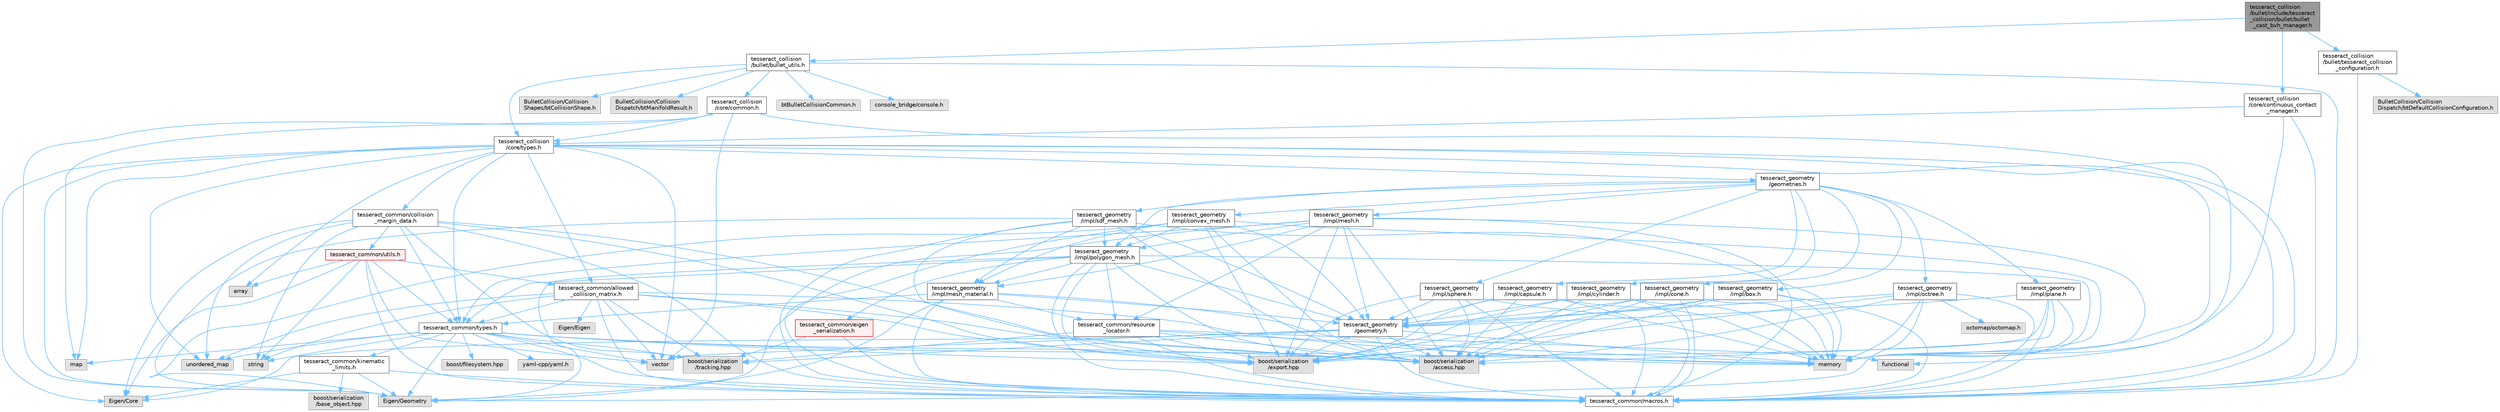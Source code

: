 digraph "tesseract_collision/bullet/include/tesseract_collision/bullet/bullet_cast_bvh_manager.h"
{
 // LATEX_PDF_SIZE
  bgcolor="transparent";
  edge [fontname=Helvetica,fontsize=10,labelfontname=Helvetica,labelfontsize=10];
  node [fontname=Helvetica,fontsize=10,shape=box,height=0.2,width=0.4];
  Node1 [label="tesseract_collision\l/bullet/include/tesseract\l_collision/bullet/bullet\l_cast_bvh_manager.h",height=0.2,width=0.4,color="gray40", fillcolor="grey60", style="filled", fontcolor="black",tooltip="Tesseract ROS Bullet cast(continuous) BVH collision manager."];
  Node1 -> Node2 [color="steelblue1",style="solid"];
  Node2 [label="tesseract_collision\l/bullet/bullet_utils.h",height=0.2,width=0.4,color="grey40", fillcolor="white", style="filled",URL="$d6/d91/bullet__utils_8h.html",tooltip="Tesseract ROS Bullet environment utility function."];
  Node2 -> Node3 [color="steelblue1",style="solid"];
  Node3 [label="tesseract_common/macros.h",height=0.2,width=0.4,color="grey40", fillcolor="white", style="filled",URL="$de/d3c/macros_8h.html",tooltip="Common Tesseract Macros."];
  Node2 -> Node4 [color="steelblue1",style="solid"];
  Node4 [label="BulletCollision/Collision\lShapes/btCollisionShape.h",height=0.2,width=0.4,color="grey60", fillcolor="#E0E0E0", style="filled",tooltip=" "];
  Node2 -> Node5 [color="steelblue1",style="solid"];
  Node5 [label="BulletCollision/Collision\lDispatch/btManifoldResult.h",height=0.2,width=0.4,color="grey60", fillcolor="#E0E0E0", style="filled",tooltip=" "];
  Node2 -> Node6 [color="steelblue1",style="solid"];
  Node6 [label="btBulletCollisionCommon.h",height=0.2,width=0.4,color="grey60", fillcolor="#E0E0E0", style="filled",tooltip=" "];
  Node2 -> Node7 [color="steelblue1",style="solid"];
  Node7 [label="console_bridge/console.h",height=0.2,width=0.4,color="grey60", fillcolor="#E0E0E0", style="filled",tooltip=" "];
  Node2 -> Node8 [color="steelblue1",style="solid"];
  Node8 [label="tesseract_collision\l/core/types.h",height=0.2,width=0.4,color="grey40", fillcolor="white", style="filled",URL="$d3/db3/tesseract__collision_2core_2include_2tesseract__collision_2core_2types_8h.html",tooltip="Tesseracts Collision Common Types."];
  Node8 -> Node3 [color="steelblue1",style="solid"];
  Node8 -> Node9 [color="steelblue1",style="solid"];
  Node9 [label="Eigen/Core",height=0.2,width=0.4,color="grey60", fillcolor="#E0E0E0", style="filled",tooltip=" "];
  Node8 -> Node10 [color="steelblue1",style="solid"];
  Node10 [label="Eigen/Geometry",height=0.2,width=0.4,color="grey60", fillcolor="#E0E0E0", style="filled",tooltip=" "];
  Node8 -> Node11 [color="steelblue1",style="solid"];
  Node11 [label="vector",height=0.2,width=0.4,color="grey60", fillcolor="#E0E0E0", style="filled",tooltip=" "];
  Node8 -> Node12 [color="steelblue1",style="solid"];
  Node12 [label="memory",height=0.2,width=0.4,color="grey60", fillcolor="#E0E0E0", style="filled",tooltip=" "];
  Node8 -> Node13 [color="steelblue1",style="solid"];
  Node13 [label="map",height=0.2,width=0.4,color="grey60", fillcolor="#E0E0E0", style="filled",tooltip=" "];
  Node8 -> Node14 [color="steelblue1",style="solid"];
  Node14 [label="array",height=0.2,width=0.4,color="grey60", fillcolor="#E0E0E0", style="filled",tooltip=" "];
  Node8 -> Node15 [color="steelblue1",style="solid"];
  Node15 [label="unordered_map",height=0.2,width=0.4,color="grey60", fillcolor="#E0E0E0", style="filled",tooltip=" "];
  Node8 -> Node16 [color="steelblue1",style="solid"];
  Node16 [label="functional",height=0.2,width=0.4,color="grey60", fillcolor="#E0E0E0", style="filled",tooltip=" "];
  Node8 -> Node17 [color="steelblue1",style="solid"];
  Node17 [label="tesseract_geometry\l/geometries.h",height=0.2,width=0.4,color="grey40", fillcolor="white", style="filled",URL="$d4/ddb/geometries_8h.html",tooltip="Tesseract Geometries."];
  Node17 -> Node18 [color="steelblue1",style="solid"];
  Node18 [label="tesseract_geometry\l/impl/box.h",height=0.2,width=0.4,color="grey40", fillcolor="white", style="filled",URL="$df/d9e/tesseract__geometry_2include_2tesseract__geometry_2impl_2box_8h.html",tooltip="Tesseract Box Geometry."];
  Node18 -> Node3 [color="steelblue1",style="solid"];
  Node18 -> Node19 [color="steelblue1",style="solid"];
  Node19 [label="boost/serialization\l/access.hpp",height=0.2,width=0.4,color="grey60", fillcolor="#E0E0E0", style="filled",tooltip=" "];
  Node18 -> Node20 [color="steelblue1",style="solid"];
  Node20 [label="boost/serialization\l/export.hpp",height=0.2,width=0.4,color="grey60", fillcolor="#E0E0E0", style="filled",tooltip=" "];
  Node18 -> Node12 [color="steelblue1",style="solid"];
  Node18 -> Node21 [color="steelblue1",style="solid"];
  Node21 [label="tesseract_geometry\l/geometry.h",height=0.2,width=0.4,color="grey40", fillcolor="white", style="filled",URL="$d0/da6/tesseract__geometry_2include_2tesseract__geometry_2geometry_8h.html",tooltip="Tesseract Geometries."];
  Node21 -> Node3 [color="steelblue1",style="solid"];
  Node21 -> Node19 [color="steelblue1",style="solid"];
  Node21 -> Node20 [color="steelblue1",style="solid"];
  Node21 -> Node12 [color="steelblue1",style="solid"];
  Node21 -> Node22 [color="steelblue1",style="solid"];
  Node22 [label="string",height=0.2,width=0.4,color="grey60", fillcolor="#E0E0E0", style="filled",tooltip=" "];
  Node21 -> Node11 [color="steelblue1",style="solid"];
  Node21 -> Node23 [color="steelblue1",style="solid"];
  Node23 [label="boost/serialization\l/tracking.hpp",height=0.2,width=0.4,color="grey60", fillcolor="#E0E0E0", style="filled",tooltip=" "];
  Node17 -> Node24 [color="steelblue1",style="solid"];
  Node24 [label="tesseract_geometry\l/impl/capsule.h",height=0.2,width=0.4,color="grey40", fillcolor="white", style="filled",URL="$d8/d2b/tesseract__geometry_2include_2tesseract__geometry_2impl_2capsule_8h.html",tooltip="Tesseract Capsule Geometry."];
  Node24 -> Node3 [color="steelblue1",style="solid"];
  Node24 -> Node19 [color="steelblue1",style="solid"];
  Node24 -> Node20 [color="steelblue1",style="solid"];
  Node24 -> Node12 [color="steelblue1",style="solid"];
  Node24 -> Node21 [color="steelblue1",style="solid"];
  Node17 -> Node25 [color="steelblue1",style="solid"];
  Node25 [label="tesseract_geometry\l/impl/cone.h",height=0.2,width=0.4,color="grey40", fillcolor="white", style="filled",URL="$dc/df2/tesseract__geometry_2include_2tesseract__geometry_2impl_2cone_8h.html",tooltip="Tesseract Cone Geometry."];
  Node25 -> Node3 [color="steelblue1",style="solid"];
  Node25 -> Node19 [color="steelblue1",style="solid"];
  Node25 -> Node20 [color="steelblue1",style="solid"];
  Node25 -> Node12 [color="steelblue1",style="solid"];
  Node25 -> Node21 [color="steelblue1",style="solid"];
  Node17 -> Node26 [color="steelblue1",style="solid"];
  Node26 [label="tesseract_geometry\l/impl/convex_mesh.h",height=0.2,width=0.4,color="grey40", fillcolor="white", style="filled",URL="$de/dd2/tesseract__geometry_2include_2tesseract__geometry_2impl_2convex__mesh_8h.html",tooltip="Tesseract Convex Mesh Geometry."];
  Node26 -> Node3 [color="steelblue1",style="solid"];
  Node26 -> Node19 [color="steelblue1",style="solid"];
  Node26 -> Node20 [color="steelblue1",style="solid"];
  Node26 -> Node10 [color="steelblue1",style="solid"];
  Node26 -> Node12 [color="steelblue1",style="solid"];
  Node26 -> Node21 [color="steelblue1",style="solid"];
  Node26 -> Node27 [color="steelblue1",style="solid"];
  Node27 [label="tesseract_geometry\l/impl/mesh_material.h",height=0.2,width=0.4,color="grey40", fillcolor="white", style="filled",URL="$df/d8e/mesh__material_8h.html",tooltip="Tesseract Mesh Material read from a mesh file."];
  Node27 -> Node3 [color="steelblue1",style="solid"];
  Node27 -> Node28 [color="steelblue1",style="solid"];
  Node28 [label="tesseract_common/resource\l_locator.h",height=0.2,width=0.4,color="grey40", fillcolor="white", style="filled",URL="$d3/d95/resource__locator_8h.html",tooltip="Locate and retrieve resource data."];
  Node28 -> Node3 [color="steelblue1",style="solid"];
  Node28 -> Node19 [color="steelblue1",style="solid"];
  Node28 -> Node16 [color="steelblue1",style="solid"];
  Node28 -> Node12 [color="steelblue1",style="solid"];
  Node28 -> Node20 [color="steelblue1",style="solid"];
  Node28 -> Node23 [color="steelblue1",style="solid"];
  Node27 -> Node10 [color="steelblue1",style="solid"];
  Node27 -> Node12 [color="steelblue1",style="solid"];
  Node27 -> Node21 [color="steelblue1",style="solid"];
  Node27 -> Node29 [color="steelblue1",style="solid"];
  Node29 [label="tesseract_common/types.h",height=0.2,width=0.4,color="grey40", fillcolor="white", style="filled",URL="$dd/ddb/tesseract__common_2include_2tesseract__common_2types_8h.html",tooltip="Common Tesseract Types."];
  Node29 -> Node3 [color="steelblue1",style="solid"];
  Node29 -> Node19 [color="steelblue1",style="solid"];
  Node29 -> Node9 [color="steelblue1",style="solid"];
  Node29 -> Node10 [color="steelblue1",style="solid"];
  Node29 -> Node11 [color="steelblue1",style="solid"];
  Node29 -> Node12 [color="steelblue1",style="solid"];
  Node29 -> Node13 [color="steelblue1",style="solid"];
  Node29 -> Node15 [color="steelblue1",style="solid"];
  Node29 -> Node30 [color="steelblue1",style="solid"];
  Node30 [label="boost/filesystem.hpp",height=0.2,width=0.4,color="grey60", fillcolor="#E0E0E0", style="filled",tooltip=" "];
  Node29 -> Node31 [color="steelblue1",style="solid"];
  Node31 [label="yaml-cpp/yaml.h",height=0.2,width=0.4,color="grey60", fillcolor="#E0E0E0", style="filled",tooltip=" "];
  Node29 -> Node32 [color="steelblue1",style="solid"];
  Node32 [label="tesseract_common/kinematic\l_limits.h",height=0.2,width=0.4,color="grey40", fillcolor="white", style="filled",URL="$d9/dc2/kinematic__limits_8h.html",tooltip="Common Tesseract Kinematic Limits and Related Utility Functions."];
  Node32 -> Node3 [color="steelblue1",style="solid"];
  Node32 -> Node9 [color="steelblue1",style="solid"];
  Node32 -> Node10 [color="steelblue1",style="solid"];
  Node32 -> Node33 [color="steelblue1",style="solid"];
  Node33 [label="boost/serialization\l/base_object.hpp",height=0.2,width=0.4,color="grey60", fillcolor="#E0E0E0", style="filled",tooltip=" "];
  Node29 -> Node20 [color="steelblue1",style="solid"];
  Node29 -> Node23 [color="steelblue1",style="solid"];
  Node26 -> Node34 [color="steelblue1",style="solid"];
  Node34 [label="tesseract_geometry\l/impl/polygon_mesh.h",height=0.2,width=0.4,color="grey40", fillcolor="white", style="filled",URL="$d2/deb/polygon__mesh_8h.html",tooltip="Tesseract Polygon Mesh Geometry."];
  Node34 -> Node3 [color="steelblue1",style="solid"];
  Node34 -> Node19 [color="steelblue1",style="solid"];
  Node34 -> Node20 [color="steelblue1",style="solid"];
  Node34 -> Node10 [color="steelblue1",style="solid"];
  Node34 -> Node12 [color="steelblue1",style="solid"];
  Node34 -> Node35 [color="steelblue1",style="solid"];
  Node35 [label="tesseract_common/eigen\l_serialization.h",height=0.2,width=0.4,color="red", fillcolor="#FFF0F0", style="filled",URL="$d1/df1/eigen__serialization_8h.html",tooltip=" "];
  Node35 -> Node3 [color="steelblue1",style="solid"];
  Node35 -> Node23 [color="steelblue1",style="solid"];
  Node34 -> Node29 [color="steelblue1",style="solid"];
  Node34 -> Node28 [color="steelblue1",style="solid"];
  Node34 -> Node21 [color="steelblue1",style="solid"];
  Node34 -> Node27 [color="steelblue1",style="solid"];
  Node17 -> Node45 [color="steelblue1",style="solid"];
  Node45 [label="tesseract_geometry\l/impl/cylinder.h",height=0.2,width=0.4,color="grey40", fillcolor="white", style="filled",URL="$d8/d3b/tesseract__geometry_2include_2tesseract__geometry_2impl_2cylinder_8h.html",tooltip="Tesseract Cylinder Geometry."];
  Node45 -> Node3 [color="steelblue1",style="solid"];
  Node45 -> Node19 [color="steelblue1",style="solid"];
  Node45 -> Node20 [color="steelblue1",style="solid"];
  Node45 -> Node12 [color="steelblue1",style="solid"];
  Node45 -> Node21 [color="steelblue1",style="solid"];
  Node17 -> Node46 [color="steelblue1",style="solid"];
  Node46 [label="tesseract_geometry\l/impl/mesh.h",height=0.2,width=0.4,color="grey40", fillcolor="white", style="filled",URL="$d5/d93/tesseract__geometry_2include_2tesseract__geometry_2impl_2mesh_8h.html",tooltip="Tesseract Mesh Geometry."];
  Node46 -> Node3 [color="steelblue1",style="solid"];
  Node46 -> Node28 [color="steelblue1",style="solid"];
  Node46 -> Node19 [color="steelblue1",style="solid"];
  Node46 -> Node20 [color="steelblue1",style="solid"];
  Node46 -> Node10 [color="steelblue1",style="solid"];
  Node46 -> Node12 [color="steelblue1",style="solid"];
  Node46 -> Node29 [color="steelblue1",style="solid"];
  Node46 -> Node21 [color="steelblue1",style="solid"];
  Node46 -> Node27 [color="steelblue1",style="solid"];
  Node46 -> Node34 [color="steelblue1",style="solid"];
  Node17 -> Node47 [color="steelblue1",style="solid"];
  Node47 [label="tesseract_geometry\l/impl/octree.h",height=0.2,width=0.4,color="grey40", fillcolor="white", style="filled",URL="$df/d5e/tesseract__geometry_2include_2tesseract__geometry_2impl_2octree_8h.html",tooltip="Tesseract Octree Geometry."];
  Node47 -> Node3 [color="steelblue1",style="solid"];
  Node47 -> Node19 [color="steelblue1",style="solid"];
  Node47 -> Node20 [color="steelblue1",style="solid"];
  Node47 -> Node10 [color="steelblue1",style="solid"];
  Node47 -> Node12 [color="steelblue1",style="solid"];
  Node47 -> Node48 [color="steelblue1",style="solid"];
  Node48 [label="octomap/octomap.h",height=0.2,width=0.4,color="grey60", fillcolor="#E0E0E0", style="filled",tooltip=" "];
  Node47 -> Node21 [color="steelblue1",style="solid"];
  Node17 -> Node49 [color="steelblue1",style="solid"];
  Node49 [label="tesseract_geometry\l/impl/plane.h",height=0.2,width=0.4,color="grey40", fillcolor="white", style="filled",URL="$db/d8b/plane_8h.html",tooltip="Tesseract Plane Geometry."];
  Node49 -> Node3 [color="steelblue1",style="solid"];
  Node49 -> Node19 [color="steelblue1",style="solid"];
  Node49 -> Node20 [color="steelblue1",style="solid"];
  Node49 -> Node12 [color="steelblue1",style="solid"];
  Node49 -> Node21 [color="steelblue1",style="solid"];
  Node17 -> Node34 [color="steelblue1",style="solid"];
  Node17 -> Node50 [color="steelblue1",style="solid"];
  Node50 [label="tesseract_geometry\l/impl/sdf_mesh.h",height=0.2,width=0.4,color="grey40", fillcolor="white", style="filled",URL="$d2/d17/tesseract__geometry_2include_2tesseract__geometry_2impl_2sdf__mesh_8h.html",tooltip="Tesseract SDF Mesh Geometry."];
  Node50 -> Node3 [color="steelblue1",style="solid"];
  Node50 -> Node19 [color="steelblue1",style="solid"];
  Node50 -> Node20 [color="steelblue1",style="solid"];
  Node50 -> Node10 [color="steelblue1",style="solid"];
  Node50 -> Node12 [color="steelblue1",style="solid"];
  Node50 -> Node21 [color="steelblue1",style="solid"];
  Node50 -> Node27 [color="steelblue1",style="solid"];
  Node50 -> Node34 [color="steelblue1",style="solid"];
  Node17 -> Node51 [color="steelblue1",style="solid"];
  Node51 [label="tesseract_geometry\l/impl/sphere.h",height=0.2,width=0.4,color="grey40", fillcolor="white", style="filled",URL="$d8/db6/tesseract__geometry_2include_2tesseract__geometry_2impl_2sphere_8h.html",tooltip="Tesseract Sphere Geometry."];
  Node51 -> Node3 [color="steelblue1",style="solid"];
  Node51 -> Node19 [color="steelblue1",style="solid"];
  Node51 -> Node20 [color="steelblue1",style="solid"];
  Node51 -> Node12 [color="steelblue1",style="solid"];
  Node51 -> Node21 [color="steelblue1",style="solid"];
  Node8 -> Node29 [color="steelblue1",style="solid"];
  Node8 -> Node52 [color="steelblue1",style="solid"];
  Node52 [label="tesseract_common/collision\l_margin_data.h",height=0.2,width=0.4,color="grey40", fillcolor="white", style="filled",URL="$d4/da8/collision__margin__data_8h.html",tooltip="This is used to store collision margin information."];
  Node52 -> Node3 [color="steelblue1",style="solid"];
  Node52 -> Node19 [color="steelblue1",style="solid"];
  Node52 -> Node9 [color="steelblue1",style="solid"];
  Node52 -> Node22 [color="steelblue1",style="solid"];
  Node52 -> Node15 [color="steelblue1",style="solid"];
  Node52 -> Node29 [color="steelblue1",style="solid"];
  Node52 -> Node53 [color="steelblue1",style="solid"];
  Node53 [label="tesseract_common/utils.h",height=0.2,width=0.4,color="red", fillcolor="#FFF0F0", style="filled",URL="$dc/d79/tesseract__common_2include_2tesseract__common_2utils_8h.html",tooltip="Common Tesseract Utility Functions."];
  Node53 -> Node3 [color="steelblue1",style="solid"];
  Node53 -> Node14 [color="steelblue1",style="solid"];
  Node53 -> Node11 [color="steelblue1",style="solid"];
  Node53 -> Node22 [color="steelblue1",style="solid"];
  Node53 -> Node9 [color="steelblue1",style="solid"];
  Node53 -> Node59 [color="steelblue1",style="solid"];
  Node59 [label="tesseract_common/allowed\l_collision_matrix.h",height=0.2,width=0.4,color="grey40", fillcolor="white", style="filled",URL="$d2/d01/allowed__collision__matrix_8h.html",tooltip=" "];
  Node59 -> Node3 [color="steelblue1",style="solid"];
  Node59 -> Node19 [color="steelblue1",style="solid"];
  Node59 -> Node22 [color="steelblue1",style="solid"];
  Node59 -> Node11 [color="steelblue1",style="solid"];
  Node59 -> Node12 [color="steelblue1",style="solid"];
  Node59 -> Node60 [color="steelblue1",style="solid"];
  Node60 [label="Eigen/Eigen",height=0.2,width=0.4,color="grey60", fillcolor="#E0E0E0", style="filled",tooltip=" "];
  Node59 -> Node15 [color="steelblue1",style="solid"];
  Node59 -> Node29 [color="steelblue1",style="solid"];
  Node59 -> Node20 [color="steelblue1",style="solid"];
  Node59 -> Node23 [color="steelblue1",style="solid"];
  Node53 -> Node29 [color="steelblue1",style="solid"];
  Node52 -> Node20 [color="steelblue1",style="solid"];
  Node52 -> Node23 [color="steelblue1",style="solid"];
  Node8 -> Node59 [color="steelblue1",style="solid"];
  Node2 -> Node61 [color="steelblue1",style="solid"];
  Node61 [label="tesseract_collision\l/core/common.h",height=0.2,width=0.4,color="grey40", fillcolor="white", style="filled",URL="$dc/d54/common_8h.html",tooltip="This is a collection of common methods."];
  Node61 -> Node3 [color="steelblue1",style="solid"];
  Node61 -> Node13 [color="steelblue1",style="solid"];
  Node61 -> Node11 [color="steelblue1",style="solid"];
  Node61 -> Node10 [color="steelblue1",style="solid"];
  Node61 -> Node8 [color="steelblue1",style="solid"];
  Node1 -> Node62 [color="steelblue1",style="solid"];
  Node62 [label="tesseract_collision\l/core/continuous_contact\l_manager.h",height=0.2,width=0.4,color="grey40", fillcolor="white", style="filled",URL="$d6/d0f/continuous__contact__manager_8h.html",tooltip="This is the continuous contact manager base class."];
  Node62 -> Node3 [color="steelblue1",style="solid"];
  Node62 -> Node12 [color="steelblue1",style="solid"];
  Node62 -> Node8 [color="steelblue1",style="solid"];
  Node1 -> Node63 [color="steelblue1",style="solid"];
  Node63 [label="tesseract_collision\l/bullet/tesseract_collision\l_configuration.h",height=0.2,width=0.4,color="grey40", fillcolor="white", style="filled",URL="$d0/d96/tesseract__collision__configuration_8h.html",tooltip="Modified bullet collision configuration."];
  Node63 -> Node3 [color="steelblue1",style="solid"];
  Node63 -> Node64 [color="steelblue1",style="solid"];
  Node64 [label="BulletCollision/Collision\lDispatch/btDefaultCollisionConfiguration.h",height=0.2,width=0.4,color="grey60", fillcolor="#E0E0E0", style="filled",tooltip=" "];
}
